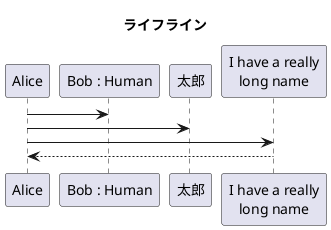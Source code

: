 @startuml{plantuml_seq_lifeline.png}
    title ライフライン
    Alice -> "Bob : Human"
    Alice -> 太郎
    Alice -> "I have a really\nlong name" as Long
    Alice <-- Long
@enduml

